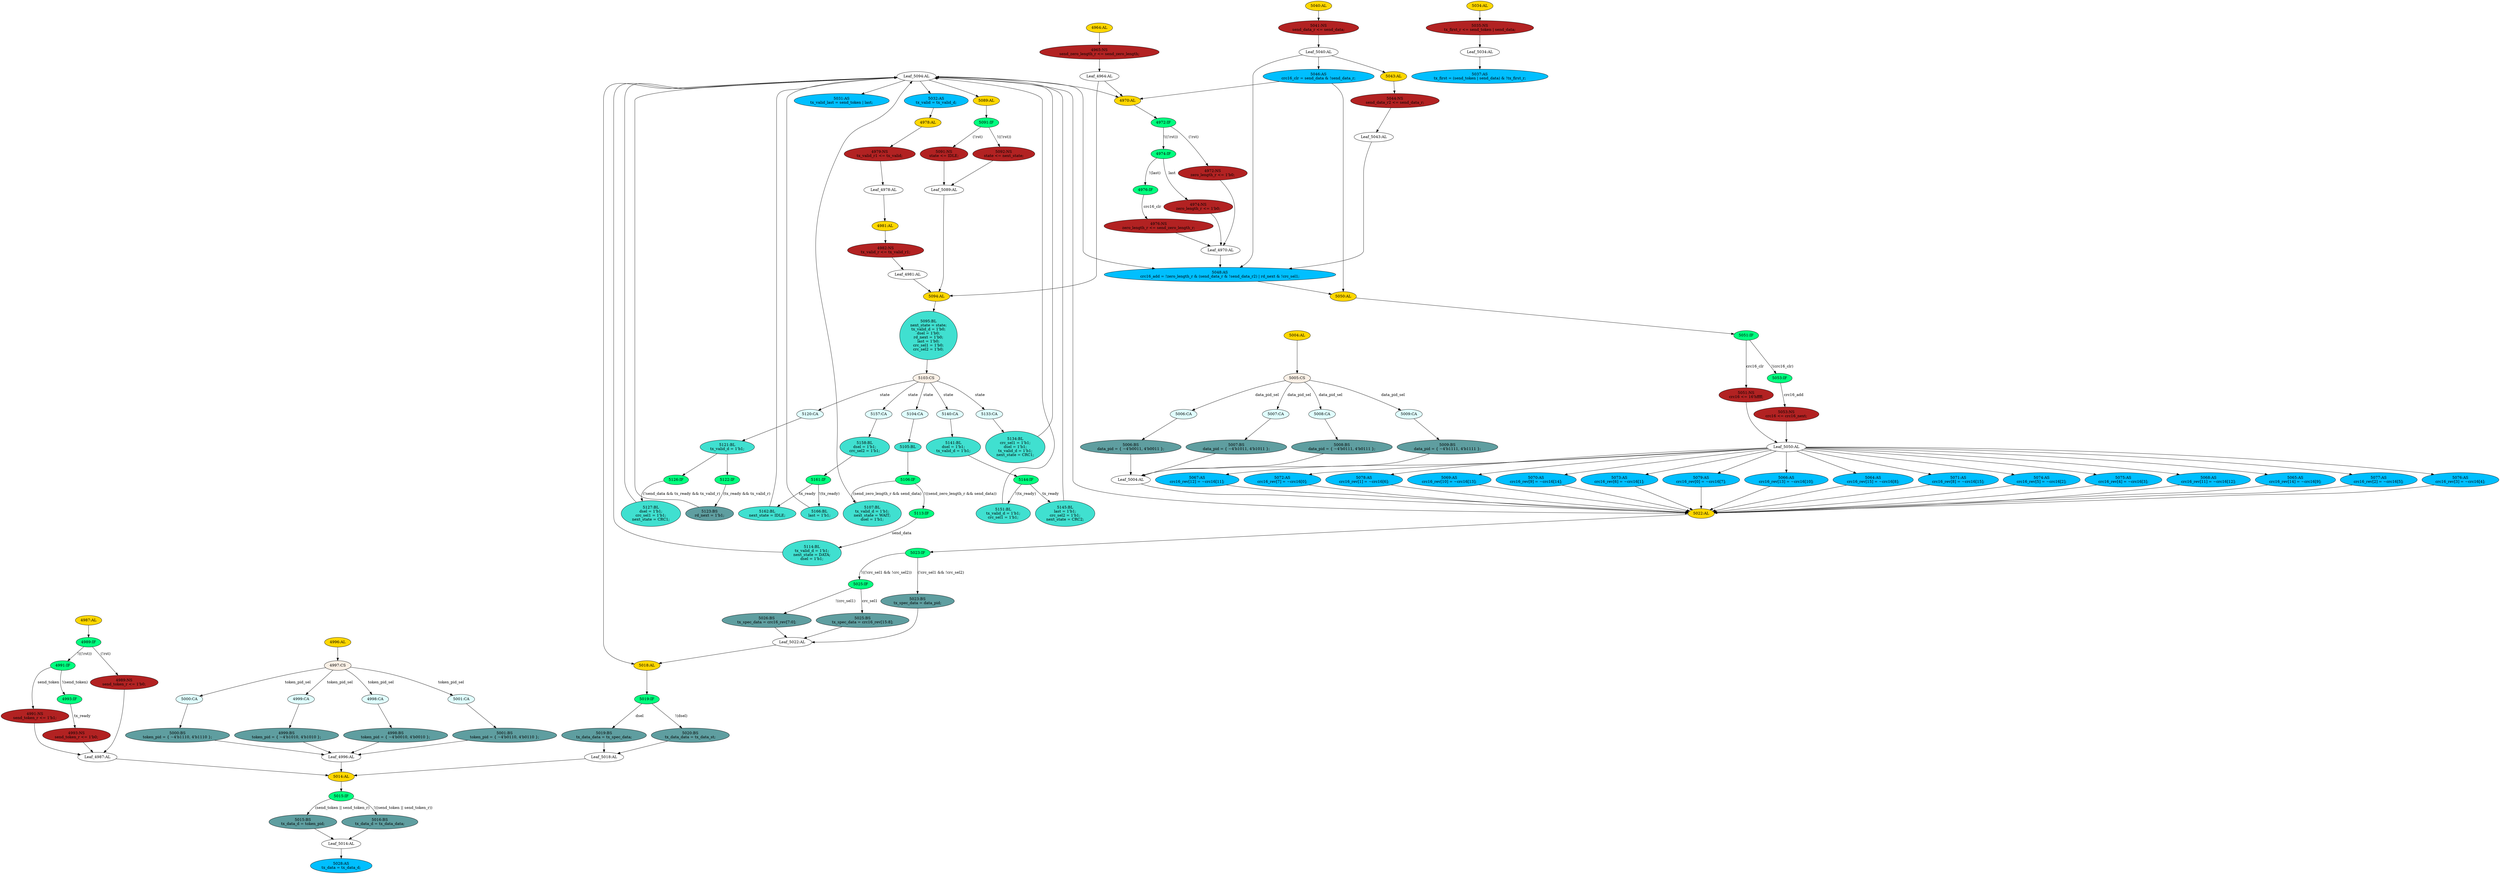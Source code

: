 strict digraph "compose( ,  )" {
	node [label="\N"];
	"5007:CA"	 [ast="<pyverilog.vparser.ast.Case object at 0x7f13b5e2b7d0>",
		fillcolor=lightcyan,
		label="5007:CA",
		statements="[]",
		style=filled,
		typ=Case];
	"5007:BS"	 [ast="<pyverilog.vparser.ast.BlockingSubstitution object at 0x7f13b5e2b9d0>",
		fillcolor=cadetblue,
		label="5007:BS
data_pid = { ~4'b1011, 4'b1011 };",
		statements="[<pyverilog.vparser.ast.BlockingSubstitution object at 0x7f13b5e2b9d0>]",
		style=filled,
		typ=BlockingSubstitution];
	"5007:CA" -> "5007:BS"	 [cond="[]",
		lineno=None];
	"5004:AL"	 [ast="<pyverilog.vparser.ast.Always object at 0x7f13b5e2b350>",
		clk_sens=False,
		fillcolor=gold,
		label="5004:AL",
		sens="['data_pid_sel']",
		statements="[]",
		style=filled,
		typ=Always,
		use_var="['data_pid_sel']"];
	"5005:CS"	 [ast="<pyverilog.vparser.ast.CaseStatement object at 0x7f13b5e2bc90>",
		fillcolor=linen,
		label="5005:CS",
		statements="[]",
		style=filled,
		typ=CaseStatement];
	"5004:AL" -> "5005:CS"	 [cond="[]",
		lineno=None];
	"5046:AS"	 [ast="<pyverilog.vparser.ast.Assign object at 0x7f13b5e3a810>",
		def_var="['crc16_clr']",
		fillcolor=deepskyblue,
		label="5046:AS
crc16_clr = send_data & !send_data_r;",
		statements="[]",
		style=filled,
		typ=Assign,
		use_var="['send_data', 'send_data_r']"];
	"4970:AL"	 [ast="<pyverilog.vparser.ast.Always object at 0x7f13b5ea1110>",
		clk_sens=True,
		fillcolor=gold,
		label="4970:AL",
		sens="['clk']",
		statements="[]",
		style=filled,
		typ=Always,
		use_var="['rst', 'last', 'crc16_clr', 'send_zero_length_r']"];
	"5046:AS" -> "4970:AL";
	"5050:AL"	 [ast="<pyverilog.vparser.ast.Always object at 0x7f13b5e3ae50>",
		clk_sens=True,
		fillcolor=gold,
		label="5050:AL",
		sens="['clk']",
		statements="[]",
		style=filled,
		typ=Always,
		use_var="['crc16_add', 'crc16_clr', 'crc16_next']"];
	"5046:AS" -> "5050:AL";
	"5095:BL"	 [ast="<pyverilog.vparser.ast.Block object at 0x7f13b5e56410>",
		fillcolor=turquoise,
		label="5095:BL
next_state = state;
tx_valid_d = 1'b0;
dsel = 1'b0;
rd_next = 1'b0;
last = 1'b0;
crc_sel1 = 1'b0;
crc_sel2 = 1'b0;",
		statements="[<pyverilog.vparser.ast.BlockingSubstitution object at 0x7f13b5e50bd0>, <pyverilog.vparser.ast.BlockingSubstitution object at 0x7f13b5e50d10>, <\
pyverilog.vparser.ast.BlockingSubstitution object at 0x7f13b5e50e50>, <pyverilog.vparser.ast.BlockingSubstitution object at 0x7f13b5e50f90>, <\
pyverilog.vparser.ast.BlockingSubstitution object at 0x7f13b5e56110>, <pyverilog.vparser.ast.BlockingSubstitution object at 0x7f13b5e56250>, <\
pyverilog.vparser.ast.BlockingSubstitution object at 0x7f13b5e56390>]",
		style=filled,
		typ=Block];
	"5103:CS"	 [ast="<pyverilog.vparser.ast.CaseStatement object at 0x7f13b5e61b90>",
		fillcolor=linen,
		label="5103:CS",
		statements="[]",
		style=filled,
		typ=CaseStatement];
	"5095:BL" -> "5103:CS"	 [cond="[]",
		lineno=None];
	"Leaf_5034:AL"	 [def_var="['tx_first_r']",
		label="Leaf_5034:AL"];
	"5037:AS"	 [ast="<pyverilog.vparser.ast.Assign object at 0x7f13b5e3a050>",
		def_var="['tx_first']",
		fillcolor=deepskyblue,
		label="5037:AS
tx_first = (send_token | send_data) & !tx_first_r;",
		statements="[]",
		style=filled,
		typ=Assign,
		use_var="['send_token', 'send_data', 'tx_first_r']"];
	"Leaf_5034:AL" -> "5037:AS";
	"5064:AS"	 [ast="<pyverilog.vparser.ast.Assign object at 0x7f13b5e40c90>",
		def_var="['crc16_rev']",
		fillcolor=deepskyblue,
		label="5064:AS
crc16_rev[15] = ~crc16[8];",
		statements="[]",
		style=filled,
		typ=Assign,
		use_var="['crc16']"];
	"5022:AL"	 [ast="<pyverilog.vparser.ast.Always object at 0x7f13b5e28f50>",
		clk_sens=False,
		fillcolor=gold,
		label="5022:AL",
		sens="['crc_sel1', 'crc_sel2', 'data_pid', 'crc16_rev']",
		statements="[]",
		style=filled,
		typ=Always,
		use_var="['crc_sel1', 'crc16_rev', 'crc_sel2', 'data_pid']"];
	"5064:AS" -> "5022:AL";
	"Leaf_5004:AL"	 [def_var="['data_pid']",
		label="Leaf_5004:AL"];
	"Leaf_5004:AL" -> "5022:AL";
	"5008:CA"	 [ast="<pyverilog.vparser.ast.Case object at 0x7f13b5e2ba90>",
		fillcolor=lightcyan,
		label="5008:CA",
		statements="[]",
		style=filled,
		typ=Case];
	"5008:BS"	 [ast="<pyverilog.vparser.ast.BlockingSubstitution object at 0x7f13b5e2bc50>",
		fillcolor=cadetblue,
		label="5008:BS
data_pid = { ~4'b0111, 4'b0111 };",
		statements="[<pyverilog.vparser.ast.BlockingSubstitution object at 0x7f13b5e2bc50>]",
		style=filled,
		typ=BlockingSubstitution];
	"5008:CA" -> "5008:BS"	 [cond="[]",
		lineno=None];
	"5133:CA"	 [ast="<pyverilog.vparser.ast.Case object at 0x7f13b5e5cb50>",
		fillcolor=lightcyan,
		label="5133:CA",
		statements="[]",
		style=filled,
		typ=Case];
	"5103:CS" -> "5133:CA"	 [cond="['state']",
		label=state,
		lineno=5103];
	"5157:CA"	 [ast="<pyverilog.vparser.ast.Case object at 0x7f13b5e61910>",
		fillcolor=lightcyan,
		label="5157:CA",
		statements="[]",
		style=filled,
		typ=Case];
	"5103:CS" -> "5157:CA"	 [cond="['state']",
		label=state,
		lineno=5103];
	"5104:CA"	 [ast="<pyverilog.vparser.ast.Case object at 0x7f13b5e56550>",
		fillcolor=lightcyan,
		label="5104:CA",
		statements="[]",
		style=filled,
		typ=Case];
	"5103:CS" -> "5104:CA"	 [cond="['state']",
		label=state,
		lineno=5103];
	"5140:CA"	 [ast="<pyverilog.vparser.ast.Case object at 0x7f13b5e61110>",
		fillcolor=lightcyan,
		label="5140:CA",
		statements="[]",
		style=filled,
		typ=Case];
	"5103:CS" -> "5140:CA"	 [cond="['state']",
		label=state,
		lineno=5103];
	"5120:CA"	 [ast="<pyverilog.vparser.ast.Case object at 0x7f13b5e5c110>",
		fillcolor=lightcyan,
		label="5120:CA",
		statements="[]",
		style=filled,
		typ=Case];
	"5103:CS" -> "5120:CA"	 [cond="['state']",
		label=state,
		lineno=5103];
	"4976:IF"	 [ast="<pyverilog.vparser.ast.IfStatement object at 0x7f13b5ea1790>",
		fillcolor=springgreen,
		label="4976:IF",
		statements="[]",
		style=filled,
		typ=IfStatement];
	"4976:NS"	 [ast="<pyverilog.vparser.ast.NonblockingSubstitution object at 0x7f13b5ea18d0>",
		fillcolor=firebrick,
		label="4976:NS
zero_length_r <= send_zero_length_r;",
		statements="[<pyverilog.vparser.ast.NonblockingSubstitution object at 0x7f13b5ea18d0>]",
		style=filled,
		typ=NonblockingSubstitution];
	"4976:IF" -> "4976:NS"	 [cond="['crc16_clr']",
		label=crc16_clr,
		lineno=4976];
	"5019:IF"	 [ast="<pyverilog.vparser.ast.IfStatement object at 0x7f13b5e28b90>",
		fillcolor=springgreen,
		label="5019:IF",
		statements="[]",
		style=filled,
		typ=IfStatement];
	"5019:BS"	 [ast="<pyverilog.vparser.ast.BlockingSubstitution object at 0x7f13b5e28ad0>",
		fillcolor=cadetblue,
		label="5019:BS
tx_data_data = tx_spec_data;",
		statements="[<pyverilog.vparser.ast.BlockingSubstitution object at 0x7f13b5e28ad0>]",
		style=filled,
		typ=BlockingSubstitution];
	"5019:IF" -> "5019:BS"	 [cond="['dsel']",
		label=dsel,
		lineno=5019];
	"5020:BS"	 [ast="<pyverilog.vparser.ast.BlockingSubstitution object at 0x7f13b5e28c90>",
		fillcolor=cadetblue,
		label="5020:BS
tx_data_data = tx_data_st;",
		statements="[<pyverilog.vparser.ast.BlockingSubstitution object at 0x7f13b5e28c90>]",
		style=filled,
		typ=BlockingSubstitution];
	"5019:IF" -> "5020:BS"	 [cond="['dsel']",
		label="!(dsel)",
		lineno=5019];
	"5158:BL"	 [ast="<pyverilog.vparser.ast.Block object at 0x7f13b5e61f10>",
		fillcolor=turquoise,
		label="5158:BL
dsel = 1'b1;
crc_sel2 = 1'b1;",
		statements="[<pyverilog.vparser.ast.BlockingSubstitution object at 0x7f13b5e61d10>, <pyverilog.vparser.ast.BlockingSubstitution object at 0x7f13b5e61e90>]",
		style=filled,
		typ=Block];
	"5161:IF"	 [ast="<pyverilog.vparser.ast.IfStatement object at 0x7f13b5de7110>",
		fillcolor=springgreen,
		label="5161:IF",
		statements="[]",
		style=filled,
		typ=IfStatement];
	"5158:BL" -> "5161:IF"	 [cond="[]",
		lineno=None];
	"5094:AL"	 [ast="<pyverilog.vparser.ast.Always object at 0x7f13b5e50b50>",
		clk_sens=False,
		fillcolor=gold,
		label="5094:AL",
		sens="['state', 'send_data', 'tx_ready', 'tx_valid_r', 'send_zero_length_r']",
		statements="[]",
		style=filled,
		typ=Always,
		use_var="['send_data', 'tx_ready', 'state', 'tx_valid_r', 'send_zero_length_r']"];
	"5094:AL" -> "5095:BL"	 [cond="[]",
		lineno=None];
	"5009:CA"	 [ast="<pyverilog.vparser.ast.Case object at 0x7f13b5e2bd10>",
		fillcolor=lightcyan,
		label="5009:CA",
		statements="[]",
		style=filled,
		typ=Case];
	"5009:BS"	 [ast="<pyverilog.vparser.ast.BlockingSubstitution object at 0x7f13b5e2bf10>",
		fillcolor=cadetblue,
		label="5009:BS
data_pid = { ~4'b1111, 4'b1111 };",
		statements="[<pyverilog.vparser.ast.BlockingSubstitution object at 0x7f13b5e2bf10>]",
		style=filled,
		typ=BlockingSubstitution];
	"5009:CA" -> "5009:BS"	 [cond="[]",
		lineno=None];
	"4991:NS"	 [ast="<pyverilog.vparser.ast.NonblockingSubstitution object at 0x7f13b5e262d0>",
		fillcolor=firebrick,
		label="4991:NS
send_token_r <= 1'b1;",
		statements="[<pyverilog.vparser.ast.NonblockingSubstitution object at 0x7f13b5e262d0>]",
		style=filled,
		typ=NonblockingSubstitution];
	"Leaf_4987:AL"	 [def_var="['send_token_r']",
		label="Leaf_4987:AL"];
	"4991:NS" -> "Leaf_4987:AL"	 [cond="[]",
		lineno=None];
	"5144:IF"	 [ast="<pyverilog.vparser.ast.IfStatement object at 0x7f13b5e61890>",
		fillcolor=springgreen,
		label="5144:IF",
		statements="[]",
		style=filled,
		typ=IfStatement];
	"5151:BL"	 [ast="<pyverilog.vparser.ast.Block object at 0x7f13b5e61a50>",
		fillcolor=turquoise,
		label="5151:BL
tx_valid_d = 1'b1;
crc_sel1 = 1'b1;",
		statements="[<pyverilog.vparser.ast.BlockingSubstitution object at 0x7f13b5e61a90>, <pyverilog.vparser.ast.BlockingSubstitution object at 0x7f13b5e61bd0>]",
		style=filled,
		typ=Block];
	"5144:IF" -> "5151:BL"	 [cond="['tx_ready']",
		label="!(tx_ready)",
		lineno=5144];
	"5145:BL"	 [ast="<pyverilog.vparser.ast.Block object at 0x7f13b5e61750>",
		fillcolor=turquoise,
		label="5145:BL
last = 1'b1;
crc_sel2 = 1'b1;
next_state = CRC2;",
		statements="[<pyverilog.vparser.ast.BlockingSubstitution object at 0x7f13b5e61650>, <pyverilog.vparser.ast.BlockingSubstitution object at 0x7f13b5e61790>, <\
pyverilog.vparser.ast.BlockingSubstitution object at 0x7f13b5e618d0>]",
		style=filled,
		typ=Block];
	"5144:IF" -> "5145:BL"	 [cond="['tx_ready']",
		label=tx_ready,
		lineno=5144];
	"4982:NS"	 [ast="<pyverilog.vparser.ast.NonblockingSubstitution object at 0x7f13b5ea1bd0>",
		fillcolor=firebrick,
		label="4982:NS
tx_valid_r <= tx_valid_r1;",
		statements="[<pyverilog.vparser.ast.NonblockingSubstitution object at 0x7f13b5ea1bd0>]",
		style=filled,
		typ=NonblockingSubstitution];
	"Leaf_4981:AL"	 [def_var="['tx_valid_r']",
		label="Leaf_4981:AL"];
	"4982:NS" -> "Leaf_4981:AL"	 [cond="[]",
		lineno=None];
	"4972:IF"	 [ast="<pyverilog.vparser.ast.IfStatement object at 0x7f13b5ea1350>",
		fillcolor=springgreen,
		label="4972:IF",
		statements="[]",
		style=filled,
		typ=IfStatement];
	"4970:AL" -> "4972:IF"	 [cond="[]",
		lineno=None];
	"5071:AS"	 [ast="<pyverilog.vparser.ast.Assign object at 0x7f13b5e45e50>",
		def_var="['crc16_rev']",
		fillcolor=deepskyblue,
		label="5071:AS
crc16_rev[8] = ~crc16[15];",
		statements="[]",
		style=filled,
		typ=Assign,
		use_var="['crc16']"];
	"5071:AS" -> "5022:AL";
	"Leaf_5089:AL"	 [def_var="['state']",
		label="Leaf_5089:AL"];
	"Leaf_5089:AL" -> "5094:AL";
	"5053:NS"	 [ast="<pyverilog.vparser.ast.NonblockingSubstitution object at 0x7f13b5e40290>",
		fillcolor=firebrick,
		label="5053:NS
crc16 <= crc16_next;",
		statements="[<pyverilog.vparser.ast.NonblockingSubstitution object at 0x7f13b5e40290>]",
		style=filled,
		typ=NonblockingSubstitution];
	"Leaf_5050:AL"	 [def_var="['crc16']",
		label="Leaf_5050:AL"];
	"5053:NS" -> "Leaf_5050:AL"	 [cond="[]",
		lineno=None];
	"5001:BS"	 [ast="<pyverilog.vparser.ast.BlockingSubstitution object at 0x7f13b5e2b1d0>",
		fillcolor=cadetblue,
		label="5001:BS
token_pid = { ~4'b0110, 4'b0110 };",
		statements="[<pyverilog.vparser.ast.BlockingSubstitution object at 0x7f13b5e2b1d0>]",
		style=filled,
		typ=BlockingSubstitution];
	"Leaf_4996:AL"	 [def_var="['token_pid']",
		label="Leaf_4996:AL"];
	"5001:BS" -> "Leaf_4996:AL"	 [cond="[]",
		lineno=None];
	"5006:CA"	 [ast="<pyverilog.vparser.ast.Case object at 0x7f13b5e2b4d0>",
		fillcolor=lightcyan,
		label="5006:CA",
		statements="[]",
		style=filled,
		typ=Case];
	"5006:BS"	 [ast="<pyverilog.vparser.ast.BlockingSubstitution object at 0x7f13b5e2b6d0>",
		fillcolor=cadetblue,
		label="5006:BS
data_pid = { ~4'b0011, 4'b0011 };",
		statements="[<pyverilog.vparser.ast.BlockingSubstitution object at 0x7f13b5e2b6d0>]",
		style=filled,
		typ=BlockingSubstitution];
	"5006:CA" -> "5006:BS"	 [cond="[]",
		lineno=None];
	"5009:BS" -> "Leaf_5004:AL"	 [cond="[]",
		lineno=None];
	"5074:AS"	 [ast="<pyverilog.vparser.ast.Assign object at 0x7f13b5e4a610>",
		def_var="['crc16_rev']",
		fillcolor=deepskyblue,
		label="5074:AS
crc16_rev[5] = ~crc16[2];",
		statements="[]",
		style=filled,
		typ=Assign,
		use_var="['crc16']"];
	"5074:AS" -> "5022:AL";
	"4993:NS"	 [ast="<pyverilog.vparser.ast.NonblockingSubstitution object at 0x7f13b5e26590>",
		fillcolor=firebrick,
		label="4993:NS
send_token_r <= 1'b0;",
		statements="[<pyverilog.vparser.ast.NonblockingSubstitution object at 0x7f13b5e26590>]",
		style=filled,
		typ=NonblockingSubstitution];
	"4993:NS" -> "Leaf_4987:AL"	 [cond="[]",
		lineno=None];
	"5007:BS" -> "Leaf_5004:AL"	 [cond="[]",
		lineno=None];
	"4996:AL"	 [ast="<pyverilog.vparser.ast.Always object at 0x7f13b5e26550>",
		clk_sens=False,
		fillcolor=gold,
		label="4996:AL",
		sens="['token_pid_sel']",
		statements="[]",
		style=filled,
		typ=Always,
		use_var="['token_pid_sel']"];
	"4997:CS"	 [ast="<pyverilog.vparser.ast.CaseStatement object at 0x7f13b5e26f10>",
		fillcolor=linen,
		label="4997:CS",
		statements="[]",
		style=filled,
		typ=CaseStatement];
	"4996:AL" -> "4997:CS"	 [cond="[]",
		lineno=None];
	"5075:AS"	 [ast="<pyverilog.vparser.ast.Assign object at 0x7f13b5e4a890>",
		def_var="['crc16_rev']",
		fillcolor=deepskyblue,
		label="5075:AS
crc16_rev[4] = ~crc16[3];",
		statements="[]",
		style=filled,
		typ=Assign,
		use_var="['crc16']"];
	"5075:AS" -> "5022:AL";
	"5028:AS"	 [ast="<pyverilog.vparser.ast.Assign object at 0x7f13b5e32610>",
		def_var="['tx_data']",
		fillcolor=deepskyblue,
		label="5028:AS
tx_data = tx_data_d;",
		statements="[]",
		style=filled,
		typ=Assign,
		use_var="['tx_data_d']"];
	"5034:AL"	 [ast="<pyverilog.vparser.ast.Always object at 0x7f13b5e32b10>",
		clk_sens=True,
		fillcolor=gold,
		label="5034:AL",
		sens="['clk']",
		statements="[]",
		style=filled,
		typ=Always,
		use_var="['send_data', 'send_token']"];
	"5035:NS"	 [ast="<pyverilog.vparser.ast.NonblockingSubstitution object at 0x7f13b5e32dd0>",
		fillcolor=firebrick,
		label="5035:NS
tx_first_r <= send_token | send_data;",
		statements="[<pyverilog.vparser.ast.NonblockingSubstitution object at 0x7f13b5e32dd0>]",
		style=filled,
		typ=NonblockingSubstitution];
	"5034:AL" -> "5035:NS"	 [cond="[]",
		lineno=None];
	"5018:AL"	 [ast="<pyverilog.vparser.ast.Always object at 0x7f13b5e28910>",
		clk_sens=False,
		fillcolor=gold,
		label="5018:AL",
		sens="['dsel', 'tx_data_st', 'tx_spec_data']",
		statements="[]",
		style=filled,
		typ=Always,
		use_var="['dsel', 'tx_spec_data', 'tx_data_st']"];
	"5018:AL" -> "5019:IF"	 [cond="[]",
		lineno=None];
	"5031:AS"	 [ast="<pyverilog.vparser.ast.Assign object at 0x7f13b5e32a10>",
		def_var="['tx_valid_last']",
		fillcolor=deepskyblue,
		label="5031:AS
tx_valid_last = send_token | last;",
		statements="[]",
		style=filled,
		typ=Assign,
		use_var="['send_token', 'last']"];
	"Leaf_4970:AL"	 [def_var="['zero_length_r']",
		label="Leaf_4970:AL"];
	"5048:AS"	 [ast="<pyverilog.vparser.ast.Assign object at 0x7f13b5e3ac90>",
		def_var="['crc16_add']",
		fillcolor=deepskyblue,
		label="5048:AS
crc16_add = !zero_length_r & (send_data_r & !send_data_r2) | rd_next & !crc_sel1;",
		statements="[]",
		style=filled,
		typ=Assign,
		use_var="['zero_length_r', 'send_data_r', 'send_data_r2', 'rd_next', 'crc_sel1']"];
	"Leaf_4970:AL" -> "5048:AS";
	"5134:BL"	 [ast="<pyverilog.vparser.ast.Block object at 0x7f13b5e5ce90>",
		fillcolor=turquoise,
		label="5134:BL
crc_sel1 = 1'b1;
dsel = 1'b1;
tx_valid_d = 1'b1;
next_state = CRC1;",
		statements="[<pyverilog.vparser.ast.BlockingSubstitution object at 0x7f13b5e5cc50>, <pyverilog.vparser.ast.BlockingSubstitution object at 0x7f13b5e5cd90>, <\
pyverilog.vparser.ast.BlockingSubstitution object at 0x7f13b5e5ced0>, <pyverilog.vparser.ast.BlockingSubstitution object at 0x7f13b5e61050>]",
		style=filled,
		typ=Block];
	"Leaf_5094:AL"	 [def_var="['dsel', 'tx_valid_d', 'last', 'crc_sel1', 'crc_sel2', 'rd_next', 'next_state']",
		label="Leaf_5094:AL"];
	"5134:BL" -> "Leaf_5094:AL"	 [cond="[]",
		lineno=None];
	"5068:AS"	 [ast="<pyverilog.vparser.ast.Assign object at 0x7f13b5e456d0>",
		def_var="['crc16_rev']",
		fillcolor=deepskyblue,
		label="5068:AS
crc16_rev[11] = ~crc16[12];",
		statements="[]",
		style=filled,
		typ=Assign,
		use_var="['crc16']"];
	"5068:AS" -> "5022:AL";
	"5113:IF"	 [ast="<pyverilog.vparser.ast.IfStatement object at 0x7f13b5e56d10>",
		fillcolor=springgreen,
		label="5113:IF",
		statements="[]",
		style=filled,
		typ=IfStatement];
	"5114:BL"	 [ast="<pyverilog.vparser.ast.Block object at 0x7f13b5e56f10>",
		fillcolor=turquoise,
		label="5114:BL
tx_valid_d = 1'b1;
next_state = DATA;
dsel = 1'b1;",
		statements="[<pyverilog.vparser.ast.BlockingSubstitution object at 0x7f13b5e56e10>, <pyverilog.vparser.ast.BlockingSubstitution object at 0x7f13b5e56f50>, <\
pyverilog.vparser.ast.BlockingSubstitution object at 0x7f13b5e5c0d0>]",
		style=filled,
		typ=Block];
	"5113:IF" -> "5114:BL"	 [cond="['send_data']",
		label=send_data,
		lineno=5113];
	"5121:BL"	 [ast="<pyverilog.vparser.ast.Block object at 0x7f13b5e5c510>",
		fillcolor=turquoise,
		label="5121:BL
tx_valid_d = 1'b1;",
		statements="[<pyverilog.vparser.ast.BlockingSubstitution object at 0x7f13b5e5c490>]",
		style=filled,
		typ=Block];
	"5126:IF"	 [ast="<pyverilog.vparser.ast.IfStatement object at 0x7f13b5e5c710>",
		fillcolor=springgreen,
		label="5126:IF",
		statements="[]",
		style=filled,
		typ=IfStatement];
	"5121:BL" -> "5126:IF"	 [cond="[]",
		lineno=None];
	"5122:IF"	 [ast="<pyverilog.vparser.ast.IfStatement object at 0x7f13b5e5c250>",
		fillcolor=springgreen,
		label="5122:IF",
		statements="[]",
		style=filled,
		typ=IfStatement];
	"5121:BL" -> "5122:IF"	 [cond="[]",
		lineno=None];
	"5065:AS"	 [ast="<pyverilog.vparser.ast.Assign object at 0x7f13b5e40f10>",
		def_var="['crc16_rev']",
		fillcolor=deepskyblue,
		label="5065:AS
crc16_rev[14] = ~crc16[9];",
		statements="[]",
		style=filled,
		typ=Assign,
		use_var="['crc16']"];
	"5065:AS" -> "5022:AL";
	"5091:NS"	 [ast="<pyverilog.vparser.ast.NonblockingSubstitution object at 0x7f13b5e50610>",
		fillcolor=firebrick,
		label="5091:NS
state <= IDLE;",
		statements="[<pyverilog.vparser.ast.NonblockingSubstitution object at 0x7f13b5e50610>]",
		style=filled,
		typ=NonblockingSubstitution];
	"5091:NS" -> "Leaf_5089:AL"	 [cond="[]",
		lineno=None];
	"5162:BL"	 [ast="<pyverilog.vparser.ast.Block object at 0x7f13b5e61f90>",
		fillcolor=turquoise,
		label="5162:BL
next_state = IDLE;",
		statements="[<pyverilog.vparser.ast.BlockingSubstitution object at 0x7f13b5de7150>]",
		style=filled,
		typ=Block];
	"5161:IF" -> "5162:BL"	 [cond="['tx_ready']",
		label=tx_ready,
		lineno=5161];
	"5166:BL"	 [ast="<pyverilog.vparser.ast.Block object at 0x7f13b5de72d0>",
		fillcolor=turquoise,
		label="5166:BL
last = 1'b1;",
		statements="[<pyverilog.vparser.ast.BlockingSubstitution object at 0x7f13b5de7310>]",
		style=filled,
		typ=Block];
	"5161:IF" -> "5166:BL"	 [cond="['tx_ready']",
		label="!(tx_ready)",
		lineno=5161];
	"Leaf_4964:AL"	 [def_var="['send_zero_length_r']",
		label="Leaf_4964:AL"];
	"Leaf_4964:AL" -> "5094:AL";
	"Leaf_4964:AL" -> "4970:AL";
	"5040:AL"	 [ast="<pyverilog.vparser.ast.Always object at 0x7f13b5e3a110>",
		clk_sens=True,
		fillcolor=gold,
		label="5040:AL",
		sens="['clk']",
		statements="[]",
		style=filled,
		typ=Always,
		use_var="['send_data']"];
	"5041:NS"	 [ast="<pyverilog.vparser.ast.NonblockingSubstitution object at 0x7f13b5e3a310>",
		fillcolor=firebrick,
		label="5041:NS
send_data_r <= send_data;",
		statements="[<pyverilog.vparser.ast.NonblockingSubstitution object at 0x7f13b5e3a310>]",
		style=filled,
		typ=NonblockingSubstitution];
	"5040:AL" -> "5041:NS"	 [cond="[]",
		lineno=None];
	"Leaf_5043:AL"	 [def_var="['send_data_r2']",
		label="Leaf_5043:AL"];
	"Leaf_5043:AL" -> "5048:AS";
	"4999:CA"	 [ast="<pyverilog.vparser.ast.Case object at 0x7f13b5e26a50>",
		fillcolor=lightcyan,
		label="4999:CA",
		statements="[]",
		style=filled,
		typ=Case];
	"4999:BS"	 [ast="<pyverilog.vparser.ast.BlockingSubstitution object at 0x7f13b5e26c50>",
		fillcolor=cadetblue,
		label="4999:BS
token_pid = { ~4'b1010, 4'b1010 };",
		statements="[<pyverilog.vparser.ast.BlockingSubstitution object at 0x7f13b5e26c50>]",
		style=filled,
		typ=BlockingSubstitution];
	"4999:CA" -> "4999:BS"	 [cond="[]",
		lineno=None];
	"5014:AL"	 [ast="<pyverilog.vparser.ast.Always object at 0x7f13b5e282d0>",
		clk_sens=False,
		fillcolor=gold,
		label="5014:AL",
		sens="['send_token', 'send_token_r', 'token_pid', 'tx_data_data']",
		statements="[]",
		style=filled,
		typ=Always,
		use_var="['send_token', 'send_token_r', 'token_pid', 'tx_data_data']"];
	"5015:IF"	 [ast="<pyverilog.vparser.ast.IfStatement object at 0x7f13b5e28510>",
		fillcolor=springgreen,
		label="5015:IF",
		statements="[]",
		style=filled,
		typ=IfStatement];
	"5014:AL" -> "5015:IF"	 [cond="[]",
		lineno=None];
	"4989:NS"	 [ast="<pyverilog.vparser.ast.NonblockingSubstitution object at 0x7f13b5ea1fd0>",
		fillcolor=firebrick,
		label="4989:NS
send_token_r <= 1'b0;",
		statements="[<pyverilog.vparser.ast.NonblockingSubstitution object at 0x7f13b5ea1fd0>]",
		style=filled,
		typ=NonblockingSubstitution];
	"4989:NS" -> "Leaf_4987:AL"	 [cond="[]",
		lineno=None];
	"5141:BL"	 [ast="<pyverilog.vparser.ast.Block object at 0x7f13b5e61450>",
		fillcolor=turquoise,
		label="5141:BL
dsel = 1'b1;
tx_valid_d = 1'b1;",
		statements="[<pyverilog.vparser.ast.BlockingSubstitution object at 0x7f13b5e61250>, <pyverilog.vparser.ast.BlockingSubstitution object at 0x7f13b5e613d0>]",
		style=filled,
		typ=Block];
	"5141:BL" -> "5144:IF"	 [cond="[]",
		lineno=None];
	"5005:CS" -> "5007:CA"	 [cond="['data_pid_sel']",
		label=data_pid_sel,
		lineno=5005];
	"5005:CS" -> "5008:CA"	 [cond="['data_pid_sel']",
		label=data_pid_sel,
		lineno=5005];
	"5005:CS" -> "5009:CA"	 [cond="['data_pid_sel']",
		label=data_pid_sel,
		lineno=5005];
	"5005:CS" -> "5006:CA"	 [cond="['data_pid_sel']",
		label=data_pid_sel,
		lineno=5005];
	"5035:NS" -> "Leaf_5034:AL"	 [cond="[]",
		lineno=None];
	"4964:AL"	 [ast="<pyverilog.vparser.ast.Always object at 0x7f13b5e9ccd0>",
		clk_sens=True,
		fillcolor=gold,
		label="4964:AL",
		sens="['clk']",
		statements="[]",
		style=filled,
		typ=Always,
		use_var="['send_zero_length']"];
	"4965:NS"	 [ast="<pyverilog.vparser.ast.NonblockingSubstitution object at 0x7f13b5e9cf10>",
		fillcolor=firebrick,
		label="4965:NS
send_zero_length_r <= send_zero_length;",
		statements="[<pyverilog.vparser.ast.NonblockingSubstitution object at 0x7f13b5e9cf10>]",
		style=filled,
		typ=NonblockingSubstitution];
	"4964:AL" -> "4965:NS"	 [cond="[]",
		lineno=None];
	"5133:CA" -> "5134:BL"	 [cond="[]",
		lineno=None];
	"4998:CA"	 [ast="<pyverilog.vparser.ast.Case object at 0x7f13b5e26750>",
		fillcolor=lightcyan,
		label="4998:CA",
		statements="[]",
		style=filled,
		typ=Case];
	"4998:BS"	 [ast="<pyverilog.vparser.ast.BlockingSubstitution object at 0x7f13b5e26950>",
		fillcolor=cadetblue,
		label="4998:BS
token_pid = { ~4'b0010, 4'b0010 };",
		statements="[<pyverilog.vparser.ast.BlockingSubstitution object at 0x7f13b5e26950>]",
		style=filled,
		typ=BlockingSubstitution];
	"4998:CA" -> "4998:BS"	 [cond="[]",
		lineno=None];
	"5008:BS" -> "Leaf_5004:AL"	 [cond="[]",
		lineno=None];
	"Leaf_5018:AL"	 [def_var="['tx_data_data']",
		label="Leaf_5018:AL"];
	"Leaf_5018:AL" -> "5014:AL";
	"5025:BS"	 [ast="<pyverilog.vparser.ast.BlockingSubstitution object at 0x7f13b5e32550>",
		fillcolor=cadetblue,
		label="5025:BS
tx_spec_data = crc16_rev[15:8];",
		statements="[<pyverilog.vparser.ast.BlockingSubstitution object at 0x7f13b5e32550>]",
		style=filled,
		typ=BlockingSubstitution];
	"Leaf_5022:AL"	 [def_var="['tx_spec_data']",
		label="Leaf_5022:AL"];
	"5025:BS" -> "Leaf_5022:AL"	 [cond="[]",
		lineno=None];
	"5053:IF"	 [ast="<pyverilog.vparser.ast.IfStatement object at 0x7f13b5e40190>",
		fillcolor=springgreen,
		label="5053:IF",
		statements="[]",
		style=filled,
		typ=IfStatement];
	"5053:IF" -> "5053:NS"	 [cond="['crc16_add']",
		label=crc16_add,
		lineno=5053];
	"5123:BS"	 [ast="<pyverilog.vparser.ast.BlockingSubstitution object at 0x7f13b5e5c390>",
		fillcolor=cadetblue,
		label="5123:BS
rd_next = 1'b1;",
		statements="[<pyverilog.vparser.ast.BlockingSubstitution object at 0x7f13b5e5c390>]",
		style=filled,
		typ=BlockingSubstitution];
	"5123:BS" -> "Leaf_5094:AL"	 [cond="[]",
		lineno=None];
	"5032:AS"	 [ast="<pyverilog.vparser.ast.Assign object at 0x7f13b5e32b50>",
		def_var="['tx_valid']",
		fillcolor=deepskyblue,
		label="5032:AS
tx_valid = tx_valid_d;",
		statements="[]",
		style=filled,
		typ=Assign,
		use_var="['tx_valid_d']"];
	"4978:AL"	 [ast="<pyverilog.vparser.ast.Always object at 0x7f13b5ea1210>",
		clk_sens=True,
		fillcolor=gold,
		label="4978:AL",
		sens="['clk']",
		statements="[]",
		style=filled,
		typ=Always,
		use_var="['tx_valid']"];
	"5032:AS" -> "4978:AL";
	"5077:AS"	 [ast="<pyverilog.vparser.ast.Assign object at 0x7f13b5e4ad90>",
		def_var="['crc16_rev']",
		fillcolor=deepskyblue,
		label="5077:AS
crc16_rev[2] = ~crc16[5];",
		statements="[]",
		style=filled,
		typ=Assign,
		use_var="['crc16']"];
	"5077:AS" -> "5022:AL";
	"5076:AS"	 [ast="<pyverilog.vparser.ast.Assign object at 0x7f13b5e4ab10>",
		def_var="['crc16_rev']",
		fillcolor=deepskyblue,
		label="5076:AS
crc16_rev[3] = ~crc16[4];",
		statements="[]",
		style=filled,
		typ=Assign,
		use_var="['crc16']"];
	"5076:AS" -> "5022:AL";
	"4998:BS" -> "Leaf_4996:AL"	 [cond="[]",
		lineno=None];
	"5006:BS" -> "Leaf_5004:AL"	 [cond="[]",
		lineno=None];
	"Leaf_4996:AL" -> "5014:AL";
	"Leaf_5094:AL" -> "4970:AL";
	"Leaf_5094:AL" -> "5018:AL";
	"Leaf_5094:AL" -> "5031:AS";
	"Leaf_5094:AL" -> "5032:AS";
	"5089:AL"	 [ast="<pyverilog.vparser.ast.Always object at 0x7f13b5e50450>",
		clk_sens=True,
		fillcolor=gold,
		label="5089:AL",
		sens="['clk']",
		statements="[]",
		style=filled,
		typ=Always,
		use_var="['rst', 'next_state']"];
	"Leaf_5094:AL" -> "5089:AL";
	"Leaf_5094:AL" -> "5022:AL";
	"Leaf_5094:AL" -> "5048:AS";
	"4979:NS"	 [ast="<pyverilog.vparser.ast.NonblockingSubstitution object at 0x7f13b5ea1950>",
		fillcolor=firebrick,
		label="4979:NS
tx_valid_r1 <= tx_valid;",
		statements="[<pyverilog.vparser.ast.NonblockingSubstitution object at 0x7f13b5ea1950>]",
		style=filled,
		typ=NonblockingSubstitution];
	"4978:AL" -> "4979:NS"	 [cond="[]",
		lineno=None];
	"5001:CA"	 [ast="<pyverilog.vparser.ast.Case object at 0x7f13b5e26f90>",
		fillcolor=lightcyan,
		label="5001:CA",
		statements="[]",
		style=filled,
		typ=Case];
	"5001:CA" -> "5001:BS"	 [cond="[]",
		lineno=None];
	"5127:BL"	 [ast="<pyverilog.vparser.ast.Block object at 0x7f13b5e5c950>",
		fillcolor=turquoise,
		label="5127:BL
dsel = 1'b1;
crc_sel1 = 1'b1;
next_state = CRC1;",
		statements="[<pyverilog.vparser.ast.BlockingSubstitution object at 0x7f13b5e5c850>, <pyverilog.vparser.ast.BlockingSubstitution object at 0x7f13b5e5c990>, <\
pyverilog.vparser.ast.BlockingSubstitution object at 0x7f13b5e5cad0>]",
		style=filled,
		typ=Block];
	"5126:IF" -> "5127:BL"	 [cond="['send_data', 'tx_ready', 'tx_valid_r']",
		label="(!send_data && tx_ready && tx_valid_r)",
		lineno=5126];
	"5067:AS"	 [ast="<pyverilog.vparser.ast.Assign object at 0x7f13b5e45450>",
		def_var="['crc16_rev']",
		fillcolor=deepskyblue,
		label="5067:AS
crc16_rev[12] = ~crc16[11];",
		statements="[]",
		style=filled,
		typ=Assign,
		use_var="['crc16']"];
	"5067:AS" -> "5022:AL";
	"5091:IF"	 [ast="<pyverilog.vparser.ast.IfStatement object at 0x7f13b5e50650>",
		fillcolor=springgreen,
		label="5091:IF",
		statements="[]",
		style=filled,
		typ=IfStatement];
	"5089:AL" -> "5091:IF"	 [cond="[]",
		lineno=None];
	"5151:BL" -> "Leaf_5094:AL"	 [cond="[]",
		lineno=None];
	"5023:IF"	 [ast="<pyverilog.vparser.ast.IfStatement object at 0x7f13b5e32250>",
		fillcolor=springgreen,
		label="5023:IF",
		statements="[]",
		style=filled,
		typ=IfStatement];
	"5022:AL" -> "5023:IF"	 [cond="[]",
		lineno=None];
	"5157:CA" -> "5158:BL"	 [cond="[]",
		lineno=None];
	"5043:AL"	 [ast="<pyverilog.vparser.ast.Always object at 0x7f13b5e3a390>",
		clk_sens=True,
		fillcolor=gold,
		label="5043:AL",
		sens="['clk']",
		statements="[]",
		style=filled,
		typ=Always,
		use_var="['send_data_r']"];
	"5044:NS"	 [ast="<pyverilog.vparser.ast.NonblockingSubstitution object at 0x7f13b5e3a5d0>",
		fillcolor=firebrick,
		label="5044:NS
send_data_r2 <= send_data_r;",
		statements="[<pyverilog.vparser.ast.NonblockingSubstitution object at 0x7f13b5e3a5d0>]",
		style=filled,
		typ=NonblockingSubstitution];
	"5043:AL" -> "5044:NS"	 [cond="[]",
		lineno=None];
	"5051:IF"	 [ast="<pyverilog.vparser.ast.IfStatement object at 0x7f13b5e3af90>",
		fillcolor=springgreen,
		label="5051:IF",
		statements="[]",
		style=filled,
		typ=IfStatement];
	"5051:IF" -> "5053:IF"	 [cond="['crc16_clr']",
		label="!(crc16_clr)",
		lineno=5051];
	"5051:NS"	 [ast="<pyverilog.vparser.ast.NonblockingSubstitution object at 0x7f13b5e3afd0>",
		fillcolor=firebrick,
		label="5051:NS
crc16 <= 16'hffff;",
		statements="[<pyverilog.vparser.ast.NonblockingSubstitution object at 0x7f13b5e3afd0>]",
		style=filled,
		typ=NonblockingSubstitution];
	"5051:IF" -> "5051:NS"	 [cond="['crc16_clr']",
		label=crc16_clr,
		lineno=5051];
	"Leaf_4978:AL"	 [def_var="['tx_valid_r1']",
		label="Leaf_4978:AL"];
	"4981:AL"	 [ast="<pyverilog.vparser.ast.Always object at 0x7f13b5ea19d0>",
		clk_sens=True,
		fillcolor=gold,
		label="4981:AL",
		sens="['clk']",
		statements="[]",
		style=filled,
		typ=Always,
		use_var="['tx_valid_r1']"];
	"Leaf_4978:AL" -> "4981:AL";
	"4981:AL" -> "4982:NS"	 [cond="[]",
		lineno=None];
	"4993:IF"	 [ast="<pyverilog.vparser.ast.IfStatement object at 0x7f13b5e26490>",
		fillcolor=springgreen,
		label="4993:IF",
		statements="[]",
		style=filled,
		typ=IfStatement];
	"4993:IF" -> "4993:NS"	 [cond="['tx_ready']",
		label=tx_ready,
		lineno=4993];
	"Leaf_5040:AL"	 [def_var="['send_data_r']",
		label="Leaf_5040:AL"];
	"Leaf_5040:AL" -> "5046:AS";
	"Leaf_5040:AL" -> "5043:AL";
	"Leaf_5040:AL" -> "5048:AS";
	"5114:BL" -> "Leaf_5094:AL"	 [cond="[]",
		lineno=None];
	"5162:BL" -> "Leaf_5094:AL"	 [cond="[]",
		lineno=None];
	"5025:IF"	 [ast="<pyverilog.vparser.ast.IfStatement object at 0x7f13b5e32650>",
		fillcolor=springgreen,
		label="5025:IF",
		statements="[]",
		style=filled,
		typ=IfStatement];
	"5023:IF" -> "5025:IF"	 [cond="['crc_sel1', 'crc_sel2']",
		label="!((!crc_sel1 && !crc_sel2))",
		lineno=5023];
	"5023:BS"	 [ast="<pyverilog.vparser.ast.BlockingSubstitution object at 0x7f13b5e32210>",
		fillcolor=cadetblue,
		label="5023:BS
tx_spec_data = data_pid;",
		statements="[<pyverilog.vparser.ast.BlockingSubstitution object at 0x7f13b5e32210>]",
		style=filled,
		typ=BlockingSubstitution];
	"5023:IF" -> "5023:BS"	 [cond="['crc_sel1', 'crc_sel2']",
		label="(!crc_sel1 && !crc_sel2)",
		lineno=5023];
	"5015:BS"	 [ast="<pyverilog.vparser.ast.BlockingSubstitution object at 0x7f13b5e284d0>",
		fillcolor=cadetblue,
		label="5015:BS
tx_data_d = token_pid;",
		statements="[<pyverilog.vparser.ast.BlockingSubstitution object at 0x7f13b5e284d0>]",
		style=filled,
		typ=BlockingSubstitution];
	"Leaf_5014:AL"	 [def_var="['tx_data_d']",
		label="Leaf_5014:AL"];
	"5015:BS" -> "Leaf_5014:AL"	 [cond="[]",
		lineno=None];
	"Leaf_4981:AL" -> "5094:AL";
	"5072:AS"	 [ast="<pyverilog.vparser.ast.Assign object at 0x7f13b5e4a110>",
		def_var="['crc16_rev']",
		fillcolor=deepskyblue,
		label="5072:AS
crc16_rev[7] = ~crc16[0];",
		statements="[]",
		style=filled,
		typ=Assign,
		use_var="['crc16']"];
	"5072:AS" -> "5022:AL";
	"5016:BS"	 [ast="<pyverilog.vparser.ast.BlockingSubstitution object at 0x7f13b5e28690>",
		fillcolor=cadetblue,
		label="5016:BS
tx_data_d = tx_data_data;",
		statements="[<pyverilog.vparser.ast.BlockingSubstitution object at 0x7f13b5e28690>]",
		style=filled,
		typ=BlockingSubstitution];
	"5016:BS" -> "Leaf_5014:AL"	 [cond="[]",
		lineno=None];
	"4974:NS"	 [ast="<pyverilog.vparser.ast.NonblockingSubstitution object at 0x7f13b5ea15d0>",
		fillcolor=firebrick,
		label="4974:NS
zero_length_r <= 1'b0;",
		statements="[<pyverilog.vparser.ast.NonblockingSubstitution object at 0x7f13b5ea15d0>]",
		style=filled,
		typ=NonblockingSubstitution];
	"4974:NS" -> "Leaf_4970:AL"	 [cond="[]",
		lineno=None];
	"5091:IF" -> "5091:NS"	 [cond="['rst']",
		label="(!rst)",
		lineno=5091];
	"5092:NS"	 [ast="<pyverilog.vparser.ast.NonblockingSubstitution object at 0x7f13b5e50790>",
		fillcolor=firebrick,
		label="5092:NS
state <= next_state;",
		statements="[<pyverilog.vparser.ast.NonblockingSubstitution object at 0x7f13b5e50790>]",
		style=filled,
		typ=NonblockingSubstitution];
	"5091:IF" -> "5092:NS"	 [cond="['rst']",
		label="!((!rst))",
		lineno=5091];
	"4972:NS"	 [ast="<pyverilog.vparser.ast.NonblockingSubstitution object at 0x7f13b5ea1310>",
		fillcolor=firebrick,
		label="4972:NS
zero_length_r <= 1'b0;",
		statements="[<pyverilog.vparser.ast.NonblockingSubstitution object at 0x7f13b5ea1310>]",
		style=filled,
		typ=NonblockingSubstitution];
	"4972:NS" -> "Leaf_4970:AL"	 [cond="[]",
		lineno=None];
	"4991:IF"	 [ast="<pyverilog.vparser.ast.IfStatement object at 0x7f13b5e26310>",
		fillcolor=springgreen,
		label="4991:IF",
		statements="[]",
		style=filled,
		typ=IfStatement];
	"4991:IF" -> "4991:NS"	 [cond="['send_token']",
		label=send_token,
		lineno=4991];
	"4991:IF" -> "4993:IF"	 [cond="['send_token']",
		label="!(send_token)",
		lineno=4991];
	"5025:IF" -> "5025:BS"	 [cond="['crc_sel1']",
		label=crc_sel1,
		lineno=5025];
	"5026:BS"	 [ast="<pyverilog.vparser.ast.BlockingSubstitution object at 0x7f13b5e327d0>",
		fillcolor=cadetblue,
		label="5026:BS
tx_spec_data = crc16_rev[7:0];",
		statements="[<pyverilog.vparser.ast.BlockingSubstitution object at 0x7f13b5e327d0>]",
		style=filled,
		typ=BlockingSubstitution];
	"5025:IF" -> "5026:BS"	 [cond="['crc_sel1']",
		label="!(crc_sel1)",
		lineno=5025];
	"5050:AL" -> "5051:IF"	 [cond="[]",
		lineno=None];
	"Leaf_5050:AL" -> "5064:AS";
	"Leaf_5050:AL" -> "5071:AS";
	"Leaf_5050:AL" -> "5074:AS";
	"Leaf_5050:AL" -> "5075:AS";
	"Leaf_5050:AL" -> "5068:AS";
	"Leaf_5050:AL" -> "5065:AS";
	"Leaf_5050:AL" -> "5077:AS";
	"Leaf_5050:AL" -> "5076:AS";
	"Leaf_5050:AL" -> "5067:AS";
	"Leaf_5050:AL" -> "5072:AS";
	"5078:AS"	 [ast="<pyverilog.vparser.ast.Assign object at 0x7f13b5e50050>",
		def_var="['crc16_rev']",
		fillcolor=deepskyblue,
		label="5078:AS
crc16_rev[1] = ~crc16[6];",
		statements="[]",
		style=filled,
		typ=Assign,
		use_var="['crc16']"];
	"Leaf_5050:AL" -> "5078:AS";
	"5069:AS"	 [ast="<pyverilog.vparser.ast.Assign object at 0x7f13b5e45950>",
		def_var="['crc16_rev']",
		fillcolor=deepskyblue,
		label="5069:AS
crc16_rev[10] = ~crc16[13];",
		statements="[]",
		style=filled,
		typ=Assign,
		use_var="['crc16']"];
	"Leaf_5050:AL" -> "5069:AS";
	"5070:AS"	 [ast="<pyverilog.vparser.ast.Assign object at 0x7f13b5e45bd0>",
		def_var="['crc16_rev']",
		fillcolor=deepskyblue,
		label="5070:AS
crc16_rev[9] = ~crc16[14];",
		statements="[]",
		style=filled,
		typ=Assign,
		use_var="['crc16']"];
	"Leaf_5050:AL" -> "5070:AS";
	"5073:AS"	 [ast="<pyverilog.vparser.ast.Assign object at 0x7f13b5e4a390>",
		def_var="['crc16_rev']",
		fillcolor=deepskyblue,
		label="5073:AS
crc16_rev[6] = ~crc16[1];",
		statements="[]",
		style=filled,
		typ=Assign,
		use_var="['crc16']"];
	"Leaf_5050:AL" -> "5073:AS";
	"5079:AS"	 [ast="<pyverilog.vparser.ast.Assign object at 0x7f13b5e502d0>",
		def_var="['crc16_rev']",
		fillcolor=deepskyblue,
		label="5079:AS
crc16_rev[0] = ~crc16[7];",
		statements="[]",
		style=filled,
		typ=Assign,
		use_var="['crc16']"];
	"Leaf_5050:AL" -> "5079:AS";
	"5066:AS"	 [ast="<pyverilog.vparser.ast.Assign object at 0x7f13b5e451d0>",
		def_var="['crc16_rev']",
		fillcolor=deepskyblue,
		label="5066:AS
crc16_rev[13] = ~crc16[10];",
		statements="[]",
		style=filled,
		typ=Assign,
		use_var="['crc16']"];
	"Leaf_5050:AL" -> "5066:AS";
	"5145:BL" -> "Leaf_5094:AL"	 [cond="[]",
		lineno=None];
	"4974:IF"	 [ast="<pyverilog.vparser.ast.IfStatement object at 0x7f13b5ea1610>",
		fillcolor=springgreen,
		label="4974:IF",
		statements="[]",
		style=filled,
		typ=IfStatement];
	"4974:IF" -> "4976:IF"	 [cond="['last']",
		label="!(last)",
		lineno=4974];
	"4974:IF" -> "4974:NS"	 [cond="['last']",
		label=last,
		lineno=4974];
	"Leaf_4987:AL" -> "5014:AL";
	"5026:BS" -> "Leaf_5022:AL"	 [cond="[]",
		lineno=None];
	"5078:AS" -> "5022:AL";
	"4999:BS" -> "Leaf_4996:AL"	 [cond="[]",
		lineno=None];
	"5105:BL"	 [ast="<pyverilog.vparser.ast.Block object at 0x7f13b5e56590>",
		fillcolor=turquoise,
		label="5105:BL",
		statements="[]",
		style=filled,
		typ=Block];
	"5106:IF"	 [ast="<pyverilog.vparser.ast.IfStatement object at 0x7f13b5e56b10>",
		fillcolor=springgreen,
		label="5106:IF",
		statements="[]",
		style=filled,
		typ=IfStatement];
	"5105:BL" -> "5106:IF"	 [cond="[]",
		lineno=None];
	"4997:CS" -> "4999:CA"	 [cond="['token_pid_sel']",
		label=token_pid_sel,
		lineno=4997];
	"4997:CS" -> "4998:CA"	 [cond="['token_pid_sel']",
		label=token_pid_sel,
		lineno=4997];
	"4997:CS" -> "5001:CA"	 [cond="['token_pid_sel']",
		label=token_pid_sel,
		lineno=4997];
	"5000:CA"	 [ast="<pyverilog.vparser.ast.Case object at 0x7f13b5e26d10>",
		fillcolor=lightcyan,
		label="5000:CA",
		statements="[]",
		style=filled,
		typ=Case];
	"4997:CS" -> "5000:CA"	 [cond="['token_pid_sel']",
		label=token_pid_sel,
		lineno=4997];
	"Leaf_5022:AL" -> "5018:AL";
	"5051:NS" -> "Leaf_5050:AL"	 [cond="[]",
		lineno=None];
	"5104:CA" -> "5105:BL"	 [cond="[]",
		lineno=None];
	"5106:IF" -> "5113:IF"	 [cond="['send_zero_length_r', 'send_data']",
		label="!((send_zero_length_r && send_data))",
		lineno=5106];
	"5107:BL"	 [ast="<pyverilog.vparser.ast.Block object at 0x7f13b5e569d0>",
		fillcolor=turquoise,
		label="5107:BL
tx_valid_d = 1'b1;
next_state = WAIT;
dsel = 1'b1;",
		statements="[<pyverilog.vparser.ast.BlockingSubstitution object at 0x7f13b5e56890>, <pyverilog.vparser.ast.BlockingSubstitution object at 0x7f13b5e56a10>, <\
pyverilog.vparser.ast.BlockingSubstitution object at 0x7f13b5e56b50>]",
		style=filled,
		typ=Block];
	"5106:IF" -> "5107:BL"	 [cond="['send_zero_length_r', 'send_data']",
		label="(send_zero_length_r && send_data)",
		lineno=5106];
	"4972:IF" -> "4972:NS"	 [cond="['rst']",
		label="(!rst)",
		lineno=4972];
	"4972:IF" -> "4974:IF"	 [cond="['rst']",
		label="!((!rst))",
		lineno=4972];
	"5069:AS" -> "5022:AL";
	"5041:NS" -> "Leaf_5040:AL"	 [cond="[]",
		lineno=None];
	"5044:NS" -> "Leaf_5043:AL"	 [cond="[]",
		lineno=None];
	"4989:IF"	 [ast="<pyverilog.vparser.ast.IfStatement object at 0x7f13b5ea1f90>",
		fillcolor=springgreen,
		label="4989:IF",
		statements="[]",
		style=filled,
		typ=IfStatement];
	"4989:IF" -> "4989:NS"	 [cond="['rst']",
		label="(!rst)",
		lineno=4989];
	"4989:IF" -> "4991:IF"	 [cond="['rst']",
		label="!((!rst))",
		lineno=4989];
	"5019:BS" -> "Leaf_5018:AL"	 [cond="[]",
		lineno=None];
	"5127:BL" -> "Leaf_5094:AL"	 [cond="[]",
		lineno=None];
	"5070:AS" -> "5022:AL";
	"5000:BS"	 [ast="<pyverilog.vparser.ast.BlockingSubstitution object at 0x7f13b5e26ed0>",
		fillcolor=cadetblue,
		label="5000:BS
token_pid = { ~4'b1110, 4'b1110 };",
		statements="[<pyverilog.vparser.ast.BlockingSubstitution object at 0x7f13b5e26ed0>]",
		style=filled,
		typ=BlockingSubstitution];
	"5000:BS" -> "Leaf_4996:AL"	 [cond="[]",
		lineno=None];
	"4965:NS" -> "Leaf_4964:AL"	 [cond="[]",
		lineno=None];
	"5023:BS" -> "Leaf_5022:AL"	 [cond="[]",
		lineno=None];
	"5140:CA" -> "5141:BL"	 [cond="[]",
		lineno=None];
	"4987:AL"	 [ast="<pyverilog.vparser.ast.Always object at 0x7f13b5ea1dd0>",
		clk_sens=True,
		fillcolor=gold,
		label="4987:AL",
		sens="['clk']",
		statements="[]",
		style=filled,
		typ=Always,
		use_var="['tx_ready', 'rst', 'send_token']"];
	"4987:AL" -> "4989:IF"	 [cond="[]",
		lineno=None];
	"5073:AS" -> "5022:AL";
	"Leaf_5014:AL" -> "5028:AS";
	"4979:NS" -> "Leaf_4978:AL"	 [cond="[]",
		lineno=None];
	"5048:AS" -> "5050:AL";
	"5092:NS" -> "Leaf_5089:AL"	 [cond="[]",
		lineno=None];
	"5079:AS" -> "5022:AL";
	"5015:IF" -> "5015:BS"	 [cond="['send_token', 'send_token_r']",
		label="(send_token || send_token_r)",
		lineno=5015];
	"5015:IF" -> "5016:BS"	 [cond="['send_token', 'send_token_r']",
		label="!((send_token || send_token_r))",
		lineno=5015];
	"5166:BL" -> "Leaf_5094:AL"	 [cond="[]",
		lineno=None];
	"5020:BS" -> "Leaf_5018:AL"	 [cond="[]",
		lineno=None];
	"5000:CA" -> "5000:BS"	 [cond="[]",
		lineno=None];
	"5066:AS" -> "5022:AL";
	"4976:NS" -> "Leaf_4970:AL"	 [cond="[]",
		lineno=None];
	"5107:BL" -> "Leaf_5094:AL"	 [cond="[]",
		lineno=None];
	"5120:CA" -> "5121:BL"	 [cond="[]",
		lineno=None];
	"5122:IF" -> "5123:BS"	 [cond="['tx_ready', 'tx_valid_r']",
		label="(tx_ready && tx_valid_r)",
		lineno=5122];
}
